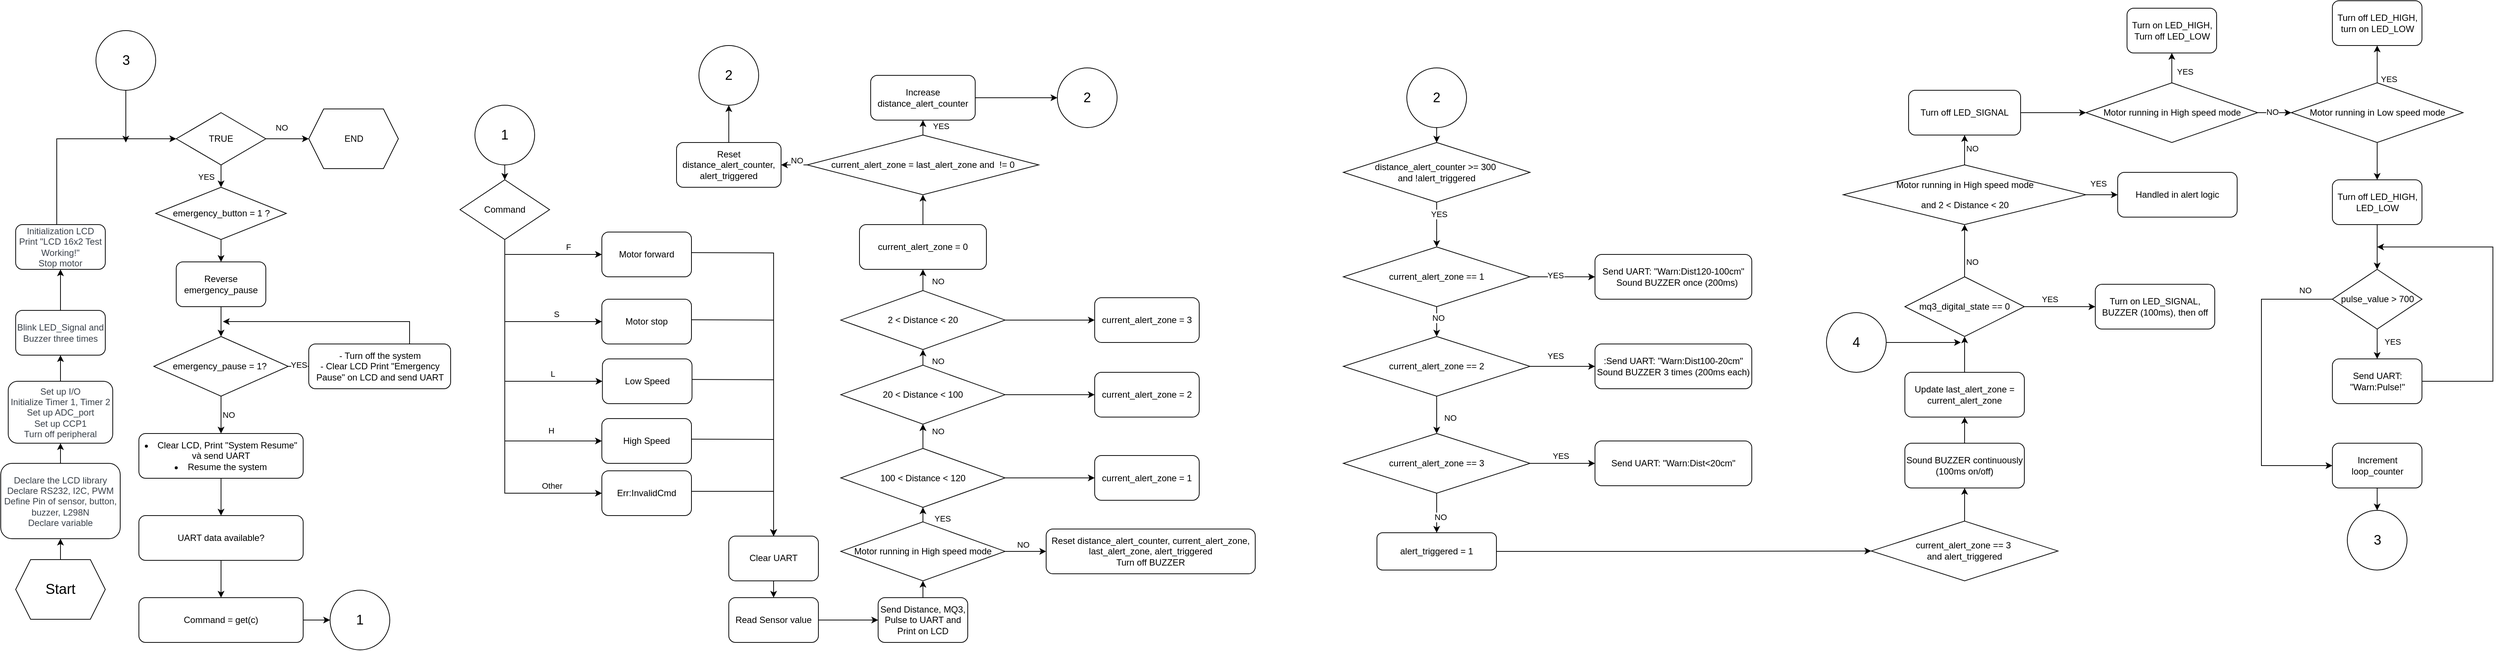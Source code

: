 <mxfile version="27.1.4">
  <diagram id="C5RBs43oDa-KdzZeNtuy" name="Page-1">
    <mxGraphModel dx="2827" dy="973" grid="1" gridSize="10" guides="1" tooltips="1" connect="1" arrows="1" fold="1" page="1" pageScale="1" pageWidth="827" pageHeight="1169" math="0" shadow="0">
      <root>
        <mxCell id="WIyWlLk6GJQsqaUBKTNV-0" />
        <mxCell id="WIyWlLk6GJQsqaUBKTNV-1" parent="WIyWlLk6GJQsqaUBKTNV-0" />
        <mxCell id="knblfGrgIA1s73M3ITM0-8" value="" style="edgeStyle=orthogonalEdgeStyle;rounded=0;orthogonalLoop=1;jettySize=auto;html=1;" parent="WIyWlLk6GJQsqaUBKTNV-1" source="knblfGrgIA1s73M3ITM0-0" target="knblfGrgIA1s73M3ITM0-2" edge="1">
          <mxGeometry relative="1" as="geometry" />
        </mxCell>
        <mxCell id="knblfGrgIA1s73M3ITM0-0" value="&lt;font style=&quot;font-size: 19px;&quot;&gt;Start&lt;/font&gt;" style="shape=hexagon;perimeter=hexagonPerimeter2;whiteSpace=wrap;html=1;fixedSize=1;" parent="WIyWlLk6GJQsqaUBKTNV-1" vertex="1">
          <mxGeometry x="15" y="919" width="120" height="80" as="geometry" />
        </mxCell>
        <mxCell id="_NAADeI3S30oYF9qwLOf-25" value="" style="edgeStyle=orthogonalEdgeStyle;rounded=0;orthogonalLoop=1;jettySize=auto;html=1;" parent="WIyWlLk6GJQsqaUBKTNV-1" source="knblfGrgIA1s73M3ITM0-2" target="knblfGrgIA1s73M3ITM0-7" edge="1">
          <mxGeometry relative="1" as="geometry" />
        </mxCell>
        <mxCell id="knblfGrgIA1s73M3ITM0-2" value="&lt;span data-lucid-content=&quot;{&amp;quot;t&amp;quot;:&amp;quot;Declare the LCD library\nDeclare RS232, I2C, PWM\nDefine Pin of sensor, button,\nbuzzer, L298N\nDeclare variable&amp;quot;,&amp;quot;m&amp;quot;:[{&amp;quot;s&amp;quot;:0,&amp;quot;n&amp;quot;:&amp;quot;a&amp;quot;,&amp;quot;v&amp;quot;:&amp;quot;center&amp;quot;},{&amp;quot;s&amp;quot;:0,&amp;quot;n&amp;quot;:&amp;quot;p&amp;quot;,&amp;quot;v&amp;quot;:1.2},{&amp;quot;s&amp;quot;:0,&amp;quot;n&amp;quot;:&amp;quot;s&amp;quot;,&amp;quot;v&amp;quot;:22.444,&amp;quot;e&amp;quot;:108},{&amp;quot;s&amp;quot;:0,&amp;quot;n&amp;quot;:&amp;quot;fsp&amp;quot;,&amp;quot;v&amp;quot;:&amp;quot;ss_presetShapeStyle1_textStyle&amp;quot;,&amp;quot;e&amp;quot;:108},{&amp;quot;s&amp;quot;:0,&amp;quot;n&amp;quot;:&amp;quot;fsp2&amp;quot;,&amp;quot;v&amp;quot;:&amp;quot;ss_presetShapeStyle1_textStyle&amp;quot;,&amp;quot;e&amp;quot;:108},{&amp;quot;s&amp;quot;:24,&amp;quot;n&amp;quot;:&amp;quot;a&amp;quot;,&amp;quot;v&amp;quot;:&amp;quot;center&amp;quot;},{&amp;quot;s&amp;quot;:24,&amp;quot;n&amp;quot;:&amp;quot;p&amp;quot;,&amp;quot;v&amp;quot;:1.2},{&amp;quot;s&amp;quot;:48,&amp;quot;n&amp;quot;:&amp;quot;a&amp;quot;,&amp;quot;v&amp;quot;:&amp;quot;center&amp;quot;},{&amp;quot;s&amp;quot;:48,&amp;quot;n&amp;quot;:&amp;quot;p&amp;quot;,&amp;quot;v&amp;quot;:1.2},{&amp;quot;s&amp;quot;:78,&amp;quot;n&amp;quot;:&amp;quot;a&amp;quot;,&amp;quot;v&amp;quot;:&amp;quot;center&amp;quot;},{&amp;quot;s&amp;quot;:78,&amp;quot;n&amp;quot;:&amp;quot;p&amp;quot;,&amp;quot;v&amp;quot;:1.2},{&amp;quot;s&amp;quot;:92,&amp;quot;n&amp;quot;:&amp;quot;a&amp;quot;,&amp;quot;v&amp;quot;:&amp;quot;center&amp;quot;},{&amp;quot;s&amp;quot;:92,&amp;quot;n&amp;quot;:&amp;quot;p&amp;quot;,&amp;quot;v&amp;quot;:1.2}]}&quot; data-lucid-type=&quot;application/vnd.lucid.text&quot;&gt;&lt;font style=&quot;font-size: 12px;&quot;&gt;&lt;span style=&quot;color: rgb(58, 65, 74);&quot;&gt;Declare the LCD library&lt;br&gt;&lt;/span&gt;&lt;span style=&quot;color: rgb(58, 65, 74);&quot;&gt;Declare RS232, I2C, PWM&lt;br&gt;&lt;/span&gt;&lt;span style=&quot;color: rgb(58, 65, 74);&quot;&gt;Define Pin of sensor, button,&lt;br&gt;&lt;/span&gt;&lt;span style=&quot;color: rgb(58, 65, 74);&quot;&gt;buzzer, L298N&lt;br&gt;&lt;/span&gt;&lt;span style=&quot;color: rgb(58, 65, 74);&quot;&gt;Declare variable&lt;/span&gt;&lt;/font&gt;&lt;/span&gt;" style="rounded=1;whiteSpace=wrap;html=1;" parent="WIyWlLk6GJQsqaUBKTNV-1" vertex="1">
          <mxGeometry x="-5" y="790" width="160" height="101" as="geometry" />
        </mxCell>
        <mxCell id="buGVn9j9YcIkH5qX3WIc-147" style="edgeStyle=orthogonalEdgeStyle;rounded=0;orthogonalLoop=1;jettySize=auto;html=1;exitX=0.5;exitY=0;exitDx=0;exitDy=0;entryX=0.5;entryY=1;entryDx=0;entryDy=0;" edge="1" parent="WIyWlLk6GJQsqaUBKTNV-1" source="knblfGrgIA1s73M3ITM0-7" target="knblfGrgIA1s73M3ITM0-15">
          <mxGeometry relative="1" as="geometry" />
        </mxCell>
        <mxCell id="knblfGrgIA1s73M3ITM0-7" value="&lt;span data-lucid-content=&quot;{&amp;quot;t&amp;quot;:&amp;quot;Set up I/O\nInitialize Timer 1, Timer 2\nSet up ADC_port\nSet up CCP1\nTurn off peripheral&amp;quot;,&amp;quot;m&amp;quot;:[{&amp;quot;s&amp;quot;:0,&amp;quot;n&amp;quot;:&amp;quot;a&amp;quot;,&amp;quot;v&amp;quot;:&amp;quot;center&amp;quot;},{&amp;quot;s&amp;quot;:0,&amp;quot;n&amp;quot;:&amp;quot;p&amp;quot;,&amp;quot;v&amp;quot;:1.2},{&amp;quot;s&amp;quot;:11,&amp;quot;n&amp;quot;:&amp;quot;a&amp;quot;,&amp;quot;v&amp;quot;:&amp;quot;center&amp;quot;},{&amp;quot;s&amp;quot;:11,&amp;quot;n&amp;quot;:&amp;quot;p&amp;quot;,&amp;quot;v&amp;quot;:1.2},{&amp;quot;s&amp;quot;:39,&amp;quot;n&amp;quot;:&amp;quot;a&amp;quot;,&amp;quot;v&amp;quot;:&amp;quot;center&amp;quot;},{&amp;quot;s&amp;quot;:39,&amp;quot;n&amp;quot;:&amp;quot;p&amp;quot;,&amp;quot;v&amp;quot;:1.2},{&amp;quot;s&amp;quot;:55,&amp;quot;n&amp;quot;:&amp;quot;a&amp;quot;,&amp;quot;v&amp;quot;:&amp;quot;center&amp;quot;},{&amp;quot;s&amp;quot;:55,&amp;quot;n&amp;quot;:&amp;quot;p&amp;quot;,&amp;quot;v&amp;quot;:1.2},{&amp;quot;s&amp;quot;:67,&amp;quot;n&amp;quot;:&amp;quot;a&amp;quot;,&amp;quot;v&amp;quot;:&amp;quot;center&amp;quot;},{&amp;quot;s&amp;quot;:67,&amp;quot;n&amp;quot;:&amp;quot;p&amp;quot;,&amp;quot;v&amp;quot;:1.2},{&amp;quot;s&amp;quot;:0,&amp;quot;n&amp;quot;:&amp;quot;c&amp;quot;,&amp;quot;v&amp;quot;:&amp;quot;#3a414aff&amp;quot;,&amp;quot;e&amp;quot;:86},{&amp;quot;s&amp;quot;:0,&amp;quot;n&amp;quot;:&amp;quot;fsp&amp;quot;,&amp;quot;v&amp;quot;:&amp;quot;ss_presetShapeStyle1_textStyle&amp;quot;,&amp;quot;e&amp;quot;:86},{&amp;quot;s&amp;quot;:0,&amp;quot;n&amp;quot;:&amp;quot;s&amp;quot;,&amp;quot;v&amp;quot;:22.444,&amp;quot;e&amp;quot;:86}]}&quot; data-lucid-type=&quot;application/vnd.lucid.text&quot;&gt;&lt;font style=&quot;font-size: 12px;&quot;&gt;&lt;span style=&quot;color: rgb(58, 65, 74);&quot;&gt;Set up I/O&lt;br&gt;&lt;/span&gt;&lt;span style=&quot;color: rgb(58, 65, 74);&quot;&gt;Initialize Timer 1, Timer 2&lt;br&gt;&lt;/span&gt;&lt;span style=&quot;color: rgb(58, 65, 74);&quot;&gt;Set up ADC_port&lt;br&gt;&lt;/span&gt;&lt;span style=&quot;color: rgb(58, 65, 74);&quot;&gt;Set up CCP1&lt;br&gt;&lt;/span&gt;&lt;span style=&quot;color: rgb(58, 65, 74);&quot;&gt;Turn off peripheral&lt;/span&gt;&lt;/font&gt;&lt;/span&gt;" style="rounded=1;whiteSpace=wrap;html=1;" parent="WIyWlLk6GJQsqaUBKTNV-1" vertex="1">
          <mxGeometry x="5" y="680" width="140" height="83" as="geometry" />
        </mxCell>
        <mxCell id="knblfGrgIA1s73M3ITM0-50" value="" style="edgeStyle=orthogonalEdgeStyle;rounded=0;orthogonalLoop=1;jettySize=auto;html=1;" parent="WIyWlLk6GJQsqaUBKTNV-1" source="knblfGrgIA1s73M3ITM0-15" target="knblfGrgIA1s73M3ITM0-16" edge="1">
          <mxGeometry relative="1" as="geometry" />
        </mxCell>
        <mxCell id="knblfGrgIA1s73M3ITM0-15" value="&lt;span data-lucid-content=&quot;{&amp;quot;t&amp;quot;:&amp;quot;Blink LED_Signal and three times&amp;quot;,&amp;quot;m&amp;quot;:[{&amp;quot;s&amp;quot;:0,&amp;quot;n&amp;quot;:&amp;quot;p&amp;quot;,&amp;quot;v&amp;quot;:1.2},{&amp;quot;s&amp;quot;:0,&amp;quot;n&amp;quot;:&amp;quot;a&amp;quot;,&amp;quot;v&amp;quot;:&amp;quot;center&amp;quot;},{&amp;quot;s&amp;quot;:0,&amp;quot;n&amp;quot;:&amp;quot;s&amp;quot;,&amp;quot;v&amp;quot;:22.444,&amp;quot;e&amp;quot;:32},{&amp;quot;s&amp;quot;:0,&amp;quot;n&amp;quot;:&amp;quot;fsp&amp;quot;,&amp;quot;v&amp;quot;:&amp;quot;ss_presetShapeStyle1_textStyle&amp;quot;,&amp;quot;e&amp;quot;:32},{&amp;quot;s&amp;quot;:0,&amp;quot;n&amp;quot;:&amp;quot;fsp2&amp;quot;,&amp;quot;v&amp;quot;:&amp;quot;ss_presetShapeStyle1_textStyle&amp;quot;,&amp;quot;e&amp;quot;:32}]}&quot; data-lucid-type=&quot;application/vnd.lucid.text&quot;&gt;&lt;span style=&quot;color: rgb(58, 65, 74);&quot;&gt;&lt;font style=&quot;font-size: 12px;&quot;&gt;Blink LED_Signal and Buzzer three times&lt;/font&gt;&lt;/span&gt;&lt;/span&gt;" style="rounded=1;whiteSpace=wrap;html=1;" parent="WIyWlLk6GJQsqaUBKTNV-1" vertex="1">
          <mxGeometry x="15" y="585" width="120" height="60" as="geometry" />
        </mxCell>
        <mxCell id="hntqBbyRDv-MwokLAV71-1" value="" style="edgeStyle=orthogonalEdgeStyle;rounded=0;orthogonalLoop=1;jettySize=auto;html=1;" parent="WIyWlLk6GJQsqaUBKTNV-1" source="knblfGrgIA1s73M3ITM0-16" target="knblfGrgIA1s73M3ITM0-20" edge="1">
          <mxGeometry relative="1" as="geometry">
            <Array as="points">
              <mxPoint x="70" y="355" />
            </Array>
          </mxGeometry>
        </mxCell>
        <mxCell id="knblfGrgIA1s73M3ITM0-16" value="&lt;span data-lucid-content=&quot;{&amp;quot;t&amp;quot;:&amp;quot;Initialization LCD\nPrint \&amp;quot;LCD 16x2 Test Working!\&amp;quot;&amp;quot;,&amp;quot;m&amp;quot;:[{&amp;quot;s&amp;quot;:0,&amp;quot;n&amp;quot;:&amp;quot;p&amp;quot;,&amp;quot;v&amp;quot;:1.2},{&amp;quot;s&amp;quot;:0,&amp;quot;n&amp;quot;:&amp;quot;a&amp;quot;,&amp;quot;v&amp;quot;:&amp;quot;center&amp;quot;},{&amp;quot;s&amp;quot;:0,&amp;quot;n&amp;quot;:&amp;quot;s&amp;quot;,&amp;quot;v&amp;quot;:22.444,&amp;quot;e&amp;quot;:49},{&amp;quot;s&amp;quot;:0,&amp;quot;n&amp;quot;:&amp;quot;fsp&amp;quot;,&amp;quot;v&amp;quot;:&amp;quot;ss_presetShapeStyle1_textStyle&amp;quot;,&amp;quot;e&amp;quot;:49},{&amp;quot;s&amp;quot;:0,&amp;quot;n&amp;quot;:&amp;quot;fsp2&amp;quot;,&amp;quot;v&amp;quot;:&amp;quot;ss_presetShapeStyle1_textStyle&amp;quot;,&amp;quot;e&amp;quot;:49},{&amp;quot;s&amp;quot;:19,&amp;quot;n&amp;quot;:&amp;quot;p&amp;quot;,&amp;quot;v&amp;quot;:1.2},{&amp;quot;s&amp;quot;:19,&amp;quot;n&amp;quot;:&amp;quot;a&amp;quot;,&amp;quot;v&amp;quot;:&amp;quot;center&amp;quot;}]}&quot; data-lucid-type=&quot;application/vnd.lucid.text&quot;&gt;&lt;font style=&quot;font-size: 12px;&quot;&gt;&lt;span style=&quot;color: rgb(58, 65, 74);&quot;&gt;Initialization LCD&lt;br&gt;&lt;/span&gt;&lt;span style=&quot;color: rgb(58, 65, 74);&quot;&gt;Print &quot;LCD 16x2 Test Working!&quot;&lt;br&gt;Stop motor&lt;/span&gt;&lt;/font&gt;&lt;/span&gt;" style="rounded=1;whiteSpace=wrap;html=1;" parent="WIyWlLk6GJQsqaUBKTNV-1" vertex="1">
          <mxGeometry x="15" y="470" width="120" height="60" as="geometry" />
        </mxCell>
        <mxCell id="buGVn9j9YcIkH5qX3WIc-149" style="edgeStyle=orthogonalEdgeStyle;rounded=0;orthogonalLoop=1;jettySize=auto;html=1;exitX=0.5;exitY=1;exitDx=0;exitDy=0;entryX=0.5;entryY=0;entryDx=0;entryDy=0;" edge="1" parent="WIyWlLk6GJQsqaUBKTNV-1" source="knblfGrgIA1s73M3ITM0-20" target="hntqBbyRDv-MwokLAV71-4">
          <mxGeometry relative="1" as="geometry" />
        </mxCell>
        <mxCell id="buGVn9j9YcIkH5qX3WIc-163" value="YES" style="edgeLabel;html=1;align=center;verticalAlign=middle;resizable=0;points=[];" vertex="1" connectable="0" parent="buGVn9j9YcIkH5qX3WIc-149">
          <mxGeometry x="0.022" y="-2" relative="1" as="geometry">
            <mxPoint x="-18" as="offset" />
          </mxGeometry>
        </mxCell>
        <mxCell id="buGVn9j9YcIkH5qX3WIc-154" value="" style="edgeStyle=orthogonalEdgeStyle;rounded=0;orthogonalLoop=1;jettySize=auto;html=1;" edge="1" parent="WIyWlLk6GJQsqaUBKTNV-1" source="knblfGrgIA1s73M3ITM0-20" target="buGVn9j9YcIkH5qX3WIc-153">
          <mxGeometry relative="1" as="geometry" />
        </mxCell>
        <mxCell id="buGVn9j9YcIkH5qX3WIc-164" value="NO" style="edgeLabel;html=1;align=center;verticalAlign=middle;resizable=0;points=[];" vertex="1" connectable="0" parent="buGVn9j9YcIkH5qX3WIc-154">
          <mxGeometry x="-0.273" y="4" relative="1" as="geometry">
            <mxPoint y="-11" as="offset" />
          </mxGeometry>
        </mxCell>
        <mxCell id="knblfGrgIA1s73M3ITM0-20" value="TRUE" style="rhombus;whiteSpace=wrap;html=1;" parent="WIyWlLk6GJQsqaUBKTNV-1" vertex="1">
          <mxGeometry x="230" y="320" width="120" height="70" as="geometry" />
        </mxCell>
        <mxCell id="buGVn9j9YcIkH5qX3WIc-156" value="" style="edgeStyle=orthogonalEdgeStyle;rounded=0;orthogonalLoop=1;jettySize=auto;html=1;" edge="1" parent="WIyWlLk6GJQsqaUBKTNV-1" source="knblfGrgIA1s73M3ITM0-23" target="buGVn9j9YcIkH5qX3WIc-155">
          <mxGeometry relative="1" as="geometry" />
        </mxCell>
        <mxCell id="knblfGrgIA1s73M3ITM0-23" value="Command = get(c)" style="rounded=1;whiteSpace=wrap;html=1;" parent="WIyWlLk6GJQsqaUBKTNV-1" vertex="1">
          <mxGeometry x="180" y="970" width="220" height="60" as="geometry" />
        </mxCell>
        <mxCell id="knblfGrgIA1s73M3ITM0-32" style="edgeStyle=orthogonalEdgeStyle;rounded=0;orthogonalLoop=1;jettySize=auto;html=1;exitX=0.5;exitY=1;exitDx=0;exitDy=0;entryX=0;entryY=0.5;entryDx=0;entryDy=0;" parent="WIyWlLk6GJQsqaUBKTNV-1" source="knblfGrgIA1s73M3ITM0-24" target="knblfGrgIA1s73M3ITM0-25" edge="1">
          <mxGeometry relative="1" as="geometry">
            <Array as="points">
              <mxPoint x="670" y="510" />
            </Array>
          </mxGeometry>
        </mxCell>
        <mxCell id="_NAADeI3S30oYF9qwLOf-9" value="F" style="edgeLabel;html=1;align=center;verticalAlign=middle;resizable=0;points=[];" parent="knblfGrgIA1s73M3ITM0-32" vertex="1" connectable="0">
          <mxGeometry x="-0.163" y="-1" relative="1" as="geometry">
            <mxPoint x="42" y="-11" as="offset" />
          </mxGeometry>
        </mxCell>
        <mxCell id="knblfGrgIA1s73M3ITM0-36" style="edgeStyle=orthogonalEdgeStyle;rounded=0;orthogonalLoop=1;jettySize=auto;html=1;entryX=0;entryY=0.5;entryDx=0;entryDy=0;" parent="WIyWlLk6GJQsqaUBKTNV-1" source="knblfGrgIA1s73M3ITM0-24" target="knblfGrgIA1s73M3ITM0-27" edge="1">
          <mxGeometry relative="1" as="geometry">
            <Array as="points">
              <mxPoint x="670" y="600" />
            </Array>
          </mxGeometry>
        </mxCell>
        <mxCell id="_NAADeI3S30oYF9qwLOf-11" value="S" style="edgeLabel;html=1;align=center;verticalAlign=middle;resizable=0;points=[];" parent="knblfGrgIA1s73M3ITM0-36" vertex="1" connectable="0">
          <mxGeometry x="0.554" relative="1" as="geometry">
            <mxPoint x="-8" y="-10" as="offset" />
          </mxGeometry>
        </mxCell>
        <mxCell id="knblfGrgIA1s73M3ITM0-37" style="edgeStyle=orthogonalEdgeStyle;rounded=0;orthogonalLoop=1;jettySize=auto;html=1;entryX=0;entryY=0.5;entryDx=0;entryDy=0;" parent="WIyWlLk6GJQsqaUBKTNV-1" source="knblfGrgIA1s73M3ITM0-24" target="knblfGrgIA1s73M3ITM0-28" edge="1">
          <mxGeometry relative="1" as="geometry">
            <Array as="points">
              <mxPoint x="670" y="680" />
            </Array>
          </mxGeometry>
        </mxCell>
        <mxCell id="_NAADeI3S30oYF9qwLOf-12" value="L" style="edgeLabel;html=1;align=center;verticalAlign=middle;resizable=0;points=[];" parent="knblfGrgIA1s73M3ITM0-37" vertex="1" connectable="0">
          <mxGeometry x="0.666" y="-1" relative="1" as="geometry">
            <mxPoint x="-13" y="-11" as="offset" />
          </mxGeometry>
        </mxCell>
        <mxCell id="knblfGrgIA1s73M3ITM0-39" style="edgeStyle=orthogonalEdgeStyle;rounded=0;orthogonalLoop=1;jettySize=auto;html=1;entryX=0;entryY=0.5;entryDx=0;entryDy=0;" parent="WIyWlLk6GJQsqaUBKTNV-1" source="knblfGrgIA1s73M3ITM0-24" target="knblfGrgIA1s73M3ITM0-29" edge="1">
          <mxGeometry relative="1" as="geometry">
            <Array as="points">
              <mxPoint x="670" y="760" />
              <mxPoint x="800" y="760" />
            </Array>
          </mxGeometry>
        </mxCell>
        <mxCell id="_NAADeI3S30oYF9qwLOf-13" value="H" style="edgeLabel;html=1;align=center;verticalAlign=middle;resizable=0;points=[];" parent="knblfGrgIA1s73M3ITM0-39" vertex="1" connectable="0">
          <mxGeometry x="0.73" y="-1" relative="1" as="geometry">
            <mxPoint x="-14" y="-15" as="offset" />
          </mxGeometry>
        </mxCell>
        <mxCell id="knblfGrgIA1s73M3ITM0-40" style="edgeStyle=orthogonalEdgeStyle;rounded=0;orthogonalLoop=1;jettySize=auto;html=1;entryX=0;entryY=0.5;entryDx=0;entryDy=0;" parent="WIyWlLk6GJQsqaUBKTNV-1" source="knblfGrgIA1s73M3ITM0-24" target="knblfGrgIA1s73M3ITM0-30" edge="1">
          <mxGeometry relative="1" as="geometry">
            <Array as="points">
              <mxPoint x="670" y="830" />
              <mxPoint x="800" y="830" />
            </Array>
          </mxGeometry>
        </mxCell>
        <mxCell id="_NAADeI3S30oYF9qwLOf-14" value="Other" style="edgeLabel;html=1;align=center;verticalAlign=middle;resizable=0;points=[];" parent="knblfGrgIA1s73M3ITM0-40" vertex="1" connectable="0">
          <mxGeometry x="0.71" y="-4" relative="1" as="geometry">
            <mxPoint x="1" y="-14" as="offset" />
          </mxGeometry>
        </mxCell>
        <mxCell id="knblfGrgIA1s73M3ITM0-24" value="Command" style="rhombus;whiteSpace=wrap;html=1;" parent="WIyWlLk6GJQsqaUBKTNV-1" vertex="1">
          <mxGeometry x="610" y="410" width="120" height="80" as="geometry" />
        </mxCell>
        <mxCell id="knblfGrgIA1s73M3ITM0-42" style="edgeStyle=orthogonalEdgeStyle;rounded=0;orthogonalLoop=1;jettySize=auto;html=1;entryX=0.5;entryY=0;entryDx=0;entryDy=0;" parent="WIyWlLk6GJQsqaUBKTNV-1" target="knblfGrgIA1s73M3ITM0-41" edge="1">
          <mxGeometry relative="1" as="geometry">
            <mxPoint x="900" y="507.46" as="sourcePoint" />
          </mxGeometry>
        </mxCell>
        <mxCell id="knblfGrgIA1s73M3ITM0-25" value="Motor forward" style="rounded=1;whiteSpace=wrap;html=1;" parent="WIyWlLk6GJQsqaUBKTNV-1" vertex="1">
          <mxGeometry x="800" y="480" width="120" height="60" as="geometry" />
        </mxCell>
        <mxCell id="knblfGrgIA1s73M3ITM0-44" style="edgeStyle=orthogonalEdgeStyle;rounded=0;orthogonalLoop=1;jettySize=auto;html=1;entryX=0.5;entryY=0;entryDx=0;entryDy=0;" parent="WIyWlLk6GJQsqaUBKTNV-1" target="knblfGrgIA1s73M3ITM0-41" edge="1">
          <mxGeometry relative="1" as="geometry">
            <mxPoint x="900" y="597.46" as="sourcePoint" />
          </mxGeometry>
        </mxCell>
        <mxCell id="knblfGrgIA1s73M3ITM0-27" value="Motor stop" style="rounded=1;whiteSpace=wrap;html=1;" parent="WIyWlLk6GJQsqaUBKTNV-1" vertex="1">
          <mxGeometry x="800" y="570" width="120" height="60" as="geometry" />
        </mxCell>
        <mxCell id="_NAADeI3S30oYF9qwLOf-21" style="edgeStyle=orthogonalEdgeStyle;rounded=0;orthogonalLoop=1;jettySize=auto;html=1;exitX=1;exitY=0.5;exitDx=0;exitDy=0;" parent="WIyWlLk6GJQsqaUBKTNV-1" target="knblfGrgIA1s73M3ITM0-41" edge="1">
          <mxGeometry relative="1" as="geometry">
            <mxPoint x="1030" y="867.46" as="targetPoint" />
            <mxPoint x="900.75" y="677.46" as="sourcePoint" />
          </mxGeometry>
        </mxCell>
        <mxCell id="knblfGrgIA1s73M3ITM0-28" value="Low Speed" style="rounded=1;whiteSpace=wrap;html=1;" parent="WIyWlLk6GJQsqaUBKTNV-1" vertex="1">
          <mxGeometry x="800.75" y="650" width="120" height="60" as="geometry" />
        </mxCell>
        <mxCell id="knblfGrgIA1s73M3ITM0-46" style="edgeStyle=orthogonalEdgeStyle;rounded=0;orthogonalLoop=1;jettySize=auto;html=1;entryX=0.5;entryY=0;entryDx=0;entryDy=0;" parent="WIyWlLk6GJQsqaUBKTNV-1" target="knblfGrgIA1s73M3ITM0-41" edge="1">
          <mxGeometry relative="1" as="geometry">
            <mxPoint x="900" y="757.46" as="sourcePoint" />
          </mxGeometry>
        </mxCell>
        <mxCell id="knblfGrgIA1s73M3ITM0-29" value="High Speed" style="rounded=1;whiteSpace=wrap;html=1;" parent="WIyWlLk6GJQsqaUBKTNV-1" vertex="1">
          <mxGeometry x="800" y="730" width="120" height="60" as="geometry" />
        </mxCell>
        <mxCell id="_NAADeI3S30oYF9qwLOf-22" style="edgeStyle=orthogonalEdgeStyle;rounded=0;orthogonalLoop=1;jettySize=auto;html=1;entryX=0.5;entryY=0;entryDx=0;entryDy=0;" parent="WIyWlLk6GJQsqaUBKTNV-1" target="knblfGrgIA1s73M3ITM0-41" edge="1">
          <mxGeometry relative="1" as="geometry">
            <mxPoint x="1030" y="867.46" as="targetPoint" />
            <Array as="points">
              <mxPoint x="1030" y="827.46" />
            </Array>
            <mxPoint x="900" y="827.46" as="sourcePoint" />
          </mxGeometry>
        </mxCell>
        <mxCell id="knblfGrgIA1s73M3ITM0-30" value="Err:InvalidCmd" style="rounded=1;whiteSpace=wrap;html=1;" parent="WIyWlLk6GJQsqaUBKTNV-1" vertex="1">
          <mxGeometry x="800" y="800" width="120" height="60" as="geometry" />
        </mxCell>
        <mxCell id="buGVn9j9YcIkH5qX3WIc-16" value="" style="edgeStyle=orthogonalEdgeStyle;rounded=0;orthogonalLoop=1;jettySize=auto;html=1;" edge="1" parent="WIyWlLk6GJQsqaUBKTNV-1" source="knblfGrgIA1s73M3ITM0-41" target="knblfGrgIA1s73M3ITM0-56">
          <mxGeometry relative="1" as="geometry" />
        </mxCell>
        <mxCell id="knblfGrgIA1s73M3ITM0-41" value="Clear UART" style="rounded=1;whiteSpace=wrap;html=1;" parent="WIyWlLk6GJQsqaUBKTNV-1" vertex="1">
          <mxGeometry x="970" y="887.46" width="120" height="60" as="geometry" />
        </mxCell>
        <mxCell id="buGVn9j9YcIkH5qX3WIc-17" value="" style="edgeStyle=orthogonalEdgeStyle;rounded=0;orthogonalLoop=1;jettySize=auto;html=1;" edge="1" parent="WIyWlLk6GJQsqaUBKTNV-1" source="knblfGrgIA1s73M3ITM0-56" target="MECVlYbCM5brJ3BuSjMC-4">
          <mxGeometry relative="1" as="geometry" />
        </mxCell>
        <mxCell id="knblfGrgIA1s73M3ITM0-56" value="Read Sensor value" style="rounded=1;whiteSpace=wrap;html=1;" parent="WIyWlLk6GJQsqaUBKTNV-1" vertex="1">
          <mxGeometry x="970" y="970" width="120" height="60" as="geometry" />
        </mxCell>
        <mxCell id="buGVn9j9YcIkH5qX3WIc-19" value="" style="edgeStyle=orthogonalEdgeStyle;rounded=0;orthogonalLoop=1;jettySize=auto;html=1;" edge="1" parent="WIyWlLk6GJQsqaUBKTNV-1" source="MECVlYbCM5brJ3BuSjMC-4" target="buGVn9j9YcIkH5qX3WIc-18">
          <mxGeometry relative="1" as="geometry" />
        </mxCell>
        <mxCell id="MECVlYbCM5brJ3BuSjMC-4" value="Send Distance,&amp;nbsp;&lt;span style=&quot;background-color: transparent; color: light-dark(rgb(0, 0, 0), rgb(255, 255, 255));&quot;&gt;MQ3, Pulse to UART and Print on LCD&lt;/span&gt;" style="rounded=1;whiteSpace=wrap;html=1;" parent="WIyWlLk6GJQsqaUBKTNV-1" vertex="1">
          <mxGeometry x="1170" y="970" width="120" height="60" as="geometry" />
        </mxCell>
        <mxCell id="_NAADeI3S30oYF9qwLOf-35" style="edgeStyle=orthogonalEdgeStyle;rounded=0;orthogonalLoop=1;jettySize=auto;html=1;" parent="WIyWlLk6GJQsqaUBKTNV-1" source="_NAADeI3S30oYF9qwLOf-26" edge="1">
          <mxGeometry relative="1" as="geometry">
            <mxPoint x="430" y="660" as="targetPoint" />
          </mxGeometry>
        </mxCell>
        <mxCell id="hntqBbyRDv-MwokLAV71-2" value="YES" style="edgeLabel;html=1;align=center;verticalAlign=middle;resizable=0;points=[];" parent="_NAADeI3S30oYF9qwLOf-35" vertex="1" connectable="0">
          <mxGeometry x="-0.439" y="2" relative="1" as="geometry">
            <mxPoint as="offset" />
          </mxGeometry>
        </mxCell>
        <mxCell id="buGVn9j9YcIkH5qX3WIc-4" style="edgeStyle=orthogonalEdgeStyle;rounded=0;orthogonalLoop=1;jettySize=auto;html=1;exitX=0.5;exitY=1;exitDx=0;exitDy=0;entryX=0.5;entryY=0;entryDx=0;entryDy=0;" edge="1" parent="WIyWlLk6GJQsqaUBKTNV-1" source="_NAADeI3S30oYF9qwLOf-26" target="_NAADeI3S30oYF9qwLOf-38">
          <mxGeometry relative="1" as="geometry" />
        </mxCell>
        <mxCell id="buGVn9j9YcIkH5qX3WIc-8" value="NO" style="edgeLabel;html=1;align=center;verticalAlign=middle;resizable=0;points=[];" vertex="1" connectable="0" parent="buGVn9j9YcIkH5qX3WIc-4">
          <mxGeometry x="-0.16" relative="1" as="geometry">
            <mxPoint x="10" y="4" as="offset" />
          </mxGeometry>
        </mxCell>
        <mxCell id="_NAADeI3S30oYF9qwLOf-26" value="&lt;div&gt;emergency_pause = 1?&amp;nbsp;&lt;/div&gt;" style="rhombus;whiteSpace=wrap;html=1;" parent="WIyWlLk6GJQsqaUBKTNV-1" vertex="1">
          <mxGeometry x="200" y="620" width="180" height="80" as="geometry" />
        </mxCell>
        <mxCell id="buGVn9j9YcIkH5qX3WIc-7" style="edgeStyle=orthogonalEdgeStyle;rounded=0;orthogonalLoop=1;jettySize=auto;html=1;exitX=0.5;exitY=0;exitDx=0;exitDy=0;" edge="1" parent="WIyWlLk6GJQsqaUBKTNV-1">
          <mxGeometry relative="1" as="geometry">
            <mxPoint x="292.5" y="600" as="targetPoint" />
            <mxPoint x="525" y="630" as="sourcePoint" />
            <Array as="points">
              <mxPoint x="542.5" y="630" />
              <mxPoint x="542.5" y="600" />
            </Array>
          </mxGeometry>
        </mxCell>
        <mxCell id="_NAADeI3S30oYF9qwLOf-33" value="&lt;div&gt;- Turn off the system&lt;br&gt;- Clear LCD Print &quot;Emergency Pause&quot; on LCD and send UART&lt;/div&gt;" style="rounded=1;whiteSpace=wrap;html=1;" parent="WIyWlLk6GJQsqaUBKTNV-1" vertex="1">
          <mxGeometry x="407.5" y="630" width="190" height="60" as="geometry" />
        </mxCell>
        <mxCell id="buGVn9j9YcIkH5qX3WIc-12" value="" style="edgeStyle=orthogonalEdgeStyle;rounded=0;orthogonalLoop=1;jettySize=auto;html=1;" edge="1" parent="WIyWlLk6GJQsqaUBKTNV-1" source="_NAADeI3S30oYF9qwLOf-38" target="buGVn9j9YcIkH5qX3WIc-11">
          <mxGeometry relative="1" as="geometry" />
        </mxCell>
        <mxCell id="_NAADeI3S30oYF9qwLOf-38" value="&lt;li class=&quot;break-words&quot;&gt;Clear LCD, Print &quot;System Resume&quot; và send UART&lt;/li&gt;&lt;li class=&quot;break-words&quot;&gt;Resume the system&lt;/li&gt;" style="rounded=1;whiteSpace=wrap;html=1;" parent="WIyWlLk6GJQsqaUBKTNV-1" vertex="1">
          <mxGeometry x="180" y="750" width="220" height="60" as="geometry" />
        </mxCell>
        <mxCell id="hntqBbyRDv-MwokLAV71-0" style="edgeStyle=orthogonalEdgeStyle;rounded=0;orthogonalLoop=1;jettySize=auto;html=1;exitX=0.5;exitY=1;exitDx=0;exitDy=0;" parent="WIyWlLk6GJQsqaUBKTNV-1" source="knblfGrgIA1s73M3ITM0-16" target="knblfGrgIA1s73M3ITM0-16" edge="1">
          <mxGeometry relative="1" as="geometry" />
        </mxCell>
        <mxCell id="buGVn9j9YcIkH5qX3WIc-2" style="edgeStyle=orthogonalEdgeStyle;rounded=0;orthogonalLoop=1;jettySize=auto;html=1;exitX=0.5;exitY=1;exitDx=0;exitDy=0;entryX=0.5;entryY=0;entryDx=0;entryDy=0;" edge="1" parent="WIyWlLk6GJQsqaUBKTNV-1" target="buGVn9j9YcIkH5qX3WIc-1">
          <mxGeometry relative="1" as="geometry">
            <mxPoint x="290" y="490" as="sourcePoint" />
          </mxGeometry>
        </mxCell>
        <mxCell id="hntqBbyRDv-MwokLAV71-4" value="emergency_button = 1 ?" style="rhombus;whiteSpace=wrap;html=1;" parent="WIyWlLk6GJQsqaUBKTNV-1" vertex="1">
          <mxGeometry x="202.5" y="420" width="175" height="70" as="geometry" />
        </mxCell>
        <mxCell id="buGVn9j9YcIkH5qX3WIc-3" style="edgeStyle=orthogonalEdgeStyle;rounded=0;orthogonalLoop=1;jettySize=auto;html=1;exitX=0.5;exitY=1;exitDx=0;exitDy=0;entryX=0.5;entryY=0;entryDx=0;entryDy=0;" edge="1" parent="WIyWlLk6GJQsqaUBKTNV-1" source="buGVn9j9YcIkH5qX3WIc-1" target="_NAADeI3S30oYF9qwLOf-26">
          <mxGeometry relative="1" as="geometry" />
        </mxCell>
        <mxCell id="buGVn9j9YcIkH5qX3WIc-1" value="Reverse emergency_pause" style="rounded=1;whiteSpace=wrap;html=1;" vertex="1" parent="WIyWlLk6GJQsqaUBKTNV-1">
          <mxGeometry x="230" y="520" width="120" height="60" as="geometry" />
        </mxCell>
        <mxCell id="buGVn9j9YcIkH5qX3WIc-14" value="" style="edgeStyle=orthogonalEdgeStyle;rounded=0;orthogonalLoop=1;jettySize=auto;html=1;" edge="1" parent="WIyWlLk6GJQsqaUBKTNV-1" source="buGVn9j9YcIkH5qX3WIc-11" target="knblfGrgIA1s73M3ITM0-23">
          <mxGeometry relative="1" as="geometry" />
        </mxCell>
        <mxCell id="buGVn9j9YcIkH5qX3WIc-11" value="&lt;p style=&quot;white-space-collapse: preserve;&quot; dir=&quot;auto&quot;&gt;UART data available?&lt;/p&gt;" style="whiteSpace=wrap;html=1;rounded=1;" vertex="1" parent="WIyWlLk6GJQsqaUBKTNV-1">
          <mxGeometry x="180" y="860" width="220" height="60" as="geometry" />
        </mxCell>
        <mxCell id="buGVn9j9YcIkH5qX3WIc-22" value="" style="edgeStyle=orthogonalEdgeStyle;rounded=0;orthogonalLoop=1;jettySize=auto;html=1;" edge="1" parent="WIyWlLk6GJQsqaUBKTNV-1" source="buGVn9j9YcIkH5qX3WIc-18" target="buGVn9j9YcIkH5qX3WIc-21">
          <mxGeometry relative="1" as="geometry" />
        </mxCell>
        <mxCell id="buGVn9j9YcIkH5qX3WIc-34" value="YES" style="edgeLabel;html=1;align=center;verticalAlign=middle;resizable=0;points=[];" vertex="1" connectable="0" parent="buGVn9j9YcIkH5qX3WIc-22">
          <mxGeometry x="-0.008" y="3" relative="1" as="geometry">
            <mxPoint x="23" y="5" as="offset" />
          </mxGeometry>
        </mxCell>
        <mxCell id="buGVn9j9YcIkH5qX3WIc-80" value="" style="edgeStyle=orthogonalEdgeStyle;rounded=0;orthogonalLoop=1;jettySize=auto;html=1;" edge="1" parent="WIyWlLk6GJQsqaUBKTNV-1" source="buGVn9j9YcIkH5qX3WIc-18" target="buGVn9j9YcIkH5qX3WIc-79">
          <mxGeometry relative="1" as="geometry" />
        </mxCell>
        <mxCell id="buGVn9j9YcIkH5qX3WIc-93" value="NO" style="edgeLabel;html=1;align=center;verticalAlign=middle;resizable=0;points=[];" vertex="1" connectable="0" parent="buGVn9j9YcIkH5qX3WIc-80">
          <mxGeometry x="-0.122" y="5" relative="1" as="geometry">
            <mxPoint y="-4" as="offset" />
          </mxGeometry>
        </mxCell>
        <mxCell id="buGVn9j9YcIkH5qX3WIc-18" value="Motor running in High speed mode" style="rhombus;whiteSpace=wrap;html=1;" vertex="1" parent="WIyWlLk6GJQsqaUBKTNV-1">
          <mxGeometry x="1120" y="868.46" width="220" height="79" as="geometry" />
        </mxCell>
        <mxCell id="buGVn9j9YcIkH5qX3WIc-24" value="" style="edgeStyle=orthogonalEdgeStyle;rounded=0;orthogonalLoop=1;jettySize=auto;html=1;" edge="1" parent="WIyWlLk6GJQsqaUBKTNV-1" source="buGVn9j9YcIkH5qX3WIc-21" target="buGVn9j9YcIkH5qX3WIc-23">
          <mxGeometry relative="1" as="geometry" />
        </mxCell>
        <mxCell id="buGVn9j9YcIkH5qX3WIc-35" value="NO" style="edgeLabel;html=1;align=center;verticalAlign=middle;resizable=0;points=[];" vertex="1" connectable="0" parent="buGVn9j9YcIkH5qX3WIc-24">
          <mxGeometry x="-0.248" y="1" relative="1" as="geometry">
            <mxPoint x="21" y="-5" as="offset" />
          </mxGeometry>
        </mxCell>
        <mxCell id="buGVn9j9YcIkH5qX3WIc-36" value="" style="edgeStyle=orthogonalEdgeStyle;rounded=0;orthogonalLoop=1;jettySize=auto;html=1;" edge="1" parent="WIyWlLk6GJQsqaUBKTNV-1" source="buGVn9j9YcIkH5qX3WIc-21" target="buGVn9j9YcIkH5qX3WIc-23">
          <mxGeometry relative="1" as="geometry" />
        </mxCell>
        <mxCell id="buGVn9j9YcIkH5qX3WIc-165" style="edgeStyle=orthogonalEdgeStyle;rounded=0;orthogonalLoop=1;jettySize=auto;html=1;" edge="1" parent="WIyWlLk6GJQsqaUBKTNV-1" source="buGVn9j9YcIkH5qX3WIc-21" target="buGVn9j9YcIkH5qX3WIc-27">
          <mxGeometry relative="1" as="geometry" />
        </mxCell>
        <mxCell id="buGVn9j9YcIkH5qX3WIc-21" value="&lt;p style=&quot;white-space-collapse: preserve;&quot; dir=&quot;auto&quot;&gt;100 &amp;lt; Distance &amp;lt; 120&lt;/p&gt;" style="rhombus;whiteSpace=wrap;html=1;" vertex="1" parent="WIyWlLk6GJQsqaUBKTNV-1">
          <mxGeometry x="1120" y="770" width="220" height="79" as="geometry" />
        </mxCell>
        <mxCell id="buGVn9j9YcIkH5qX3WIc-26" value="" style="edgeStyle=orthogonalEdgeStyle;rounded=0;orthogonalLoop=1;jettySize=auto;html=1;" edge="1" parent="WIyWlLk6GJQsqaUBKTNV-1" source="buGVn9j9YcIkH5qX3WIc-23" target="buGVn9j9YcIkH5qX3WIc-25">
          <mxGeometry relative="1" as="geometry" />
        </mxCell>
        <mxCell id="buGVn9j9YcIkH5qX3WIc-37" value="NO" style="edgeLabel;html=1;align=center;verticalAlign=middle;resizable=0;points=[];" vertex="1" connectable="0" parent="buGVn9j9YcIkH5qX3WIc-26">
          <mxGeometry x="0.175" relative="1" as="geometry">
            <mxPoint x="20" as="offset" />
          </mxGeometry>
        </mxCell>
        <mxCell id="buGVn9j9YcIkH5qX3WIc-30" value="" style="edgeStyle=orthogonalEdgeStyle;rounded=0;orthogonalLoop=1;jettySize=auto;html=1;" edge="1" parent="WIyWlLk6GJQsqaUBKTNV-1" source="buGVn9j9YcIkH5qX3WIc-23" target="buGVn9j9YcIkH5qX3WIc-29">
          <mxGeometry relative="1" as="geometry" />
        </mxCell>
        <mxCell id="buGVn9j9YcIkH5qX3WIc-23" value="&lt;p style=&quot;white-space-collapse: preserve;&quot; dir=&quot;auto&quot;&gt;20 &amp;lt; Distance &amp;lt; 100&lt;/p&gt;" style="rhombus;whiteSpace=wrap;html=1;" vertex="1" parent="WIyWlLk6GJQsqaUBKTNV-1">
          <mxGeometry x="1120" y="658.46" width="220" height="79" as="geometry" />
        </mxCell>
        <mxCell id="buGVn9j9YcIkH5qX3WIc-33" value="" style="edgeStyle=orthogonalEdgeStyle;rounded=0;orthogonalLoop=1;jettySize=auto;html=1;" edge="1" parent="WIyWlLk6GJQsqaUBKTNV-1" source="buGVn9j9YcIkH5qX3WIc-25" target="buGVn9j9YcIkH5qX3WIc-32">
          <mxGeometry relative="1" as="geometry" />
        </mxCell>
        <mxCell id="buGVn9j9YcIkH5qX3WIc-43" value="" style="edgeStyle=orthogonalEdgeStyle;rounded=0;orthogonalLoop=1;jettySize=auto;html=1;" edge="1" parent="WIyWlLk6GJQsqaUBKTNV-1" source="buGVn9j9YcIkH5qX3WIc-25" target="buGVn9j9YcIkH5qX3WIc-42">
          <mxGeometry relative="1" as="geometry" />
        </mxCell>
        <mxCell id="buGVn9j9YcIkH5qX3WIc-94" value="NO" style="edgeLabel;html=1;align=center;verticalAlign=middle;resizable=0;points=[];" vertex="1" connectable="0" parent="buGVn9j9YcIkH5qX3WIc-43">
          <mxGeometry x="0.05" y="2" relative="1" as="geometry">
            <mxPoint x="18" as="offset" />
          </mxGeometry>
        </mxCell>
        <mxCell id="buGVn9j9YcIkH5qX3WIc-25" value="&lt;p style=&quot;white-space-collapse: preserve;&quot; dir=&quot;auto&quot;&gt;2 &amp;lt; Distance &amp;lt; 20&lt;/p&gt;" style="rhombus;whiteSpace=wrap;html=1;" vertex="1" parent="WIyWlLk6GJQsqaUBKTNV-1">
          <mxGeometry x="1120" y="558.46" width="220" height="79" as="geometry" />
        </mxCell>
        <mxCell id="buGVn9j9YcIkH5qX3WIc-27" value="&lt;p style=&quot;white-space-collapse: preserve;&quot; dir=&quot;auto&quot;&gt;current_alert_zone = 1&lt;/p&gt;" style="rounded=1;whiteSpace=wrap;html=1;" vertex="1" parent="WIyWlLk6GJQsqaUBKTNV-1">
          <mxGeometry x="1460" y="779.5" width="140" height="60" as="geometry" />
        </mxCell>
        <mxCell id="buGVn9j9YcIkH5qX3WIc-29" value="&lt;p style=&quot;white-space-collapse: preserve;&quot; dir=&quot;auto&quot;&gt;current_alert_zone = 2&lt;/p&gt;" style="rounded=1;whiteSpace=wrap;html=1;" vertex="1" parent="WIyWlLk6GJQsqaUBKTNV-1">
          <mxGeometry x="1460" y="667.96" width="140" height="60" as="geometry" />
        </mxCell>
        <mxCell id="buGVn9j9YcIkH5qX3WIc-32" value="&lt;p style=&quot;white-space-collapse: preserve;&quot; dir=&quot;auto&quot;&gt;current_alert_zone = 3&lt;/p&gt;" style="rounded=1;whiteSpace=wrap;html=1;" vertex="1" parent="WIyWlLk6GJQsqaUBKTNV-1">
          <mxGeometry x="1460" y="567.96" width="140" height="60" as="geometry" />
        </mxCell>
        <mxCell id="buGVn9j9YcIkH5qX3WIc-47" value="" style="edgeStyle=orthogonalEdgeStyle;rounded=0;orthogonalLoop=1;jettySize=auto;html=1;" edge="1" parent="WIyWlLk6GJQsqaUBKTNV-1" source="buGVn9j9YcIkH5qX3WIc-42" target="buGVn9j9YcIkH5qX3WIc-46">
          <mxGeometry relative="1" as="geometry" />
        </mxCell>
        <mxCell id="buGVn9j9YcIkH5qX3WIc-42" value="&lt;p style=&quot;white-space-collapse: preserve;&quot; dir=&quot;auto&quot;&gt;current_alert_zone = 0&lt;/p&gt;" style="rounded=1;whiteSpace=wrap;html=1;" vertex="1" parent="WIyWlLk6GJQsqaUBKTNV-1">
          <mxGeometry x="1145" y="470.0" width="170" height="60" as="geometry" />
        </mxCell>
        <mxCell id="buGVn9j9YcIkH5qX3WIc-50" value="" style="edgeStyle=orthogonalEdgeStyle;rounded=0;orthogonalLoop=1;jettySize=auto;html=1;" edge="1" parent="WIyWlLk6GJQsqaUBKTNV-1" source="buGVn9j9YcIkH5qX3WIc-46" target="buGVn9j9YcIkH5qX3WIc-49">
          <mxGeometry relative="1" as="geometry" />
        </mxCell>
        <mxCell id="buGVn9j9YcIkH5qX3WIc-95" value="YES" style="edgeLabel;html=1;align=center;verticalAlign=middle;resizable=0;points=[];" vertex="1" connectable="0" parent="buGVn9j9YcIkH5qX3WIc-50">
          <mxGeometry x="-0.06" y="2" relative="1" as="geometry">
            <mxPoint x="22" as="offset" />
          </mxGeometry>
        </mxCell>
        <mxCell id="buGVn9j9YcIkH5qX3WIc-52" value="" style="edgeStyle=orthogonalEdgeStyle;rounded=0;orthogonalLoop=1;jettySize=auto;html=1;" edge="1" parent="WIyWlLk6GJQsqaUBKTNV-1" source="buGVn9j9YcIkH5qX3WIc-46" target="buGVn9j9YcIkH5qX3WIc-51">
          <mxGeometry relative="1" as="geometry" />
        </mxCell>
        <mxCell id="buGVn9j9YcIkH5qX3WIc-97" value="NO" style="edgeLabel;html=1;align=center;verticalAlign=middle;resizable=0;points=[];" vertex="1" connectable="0" parent="buGVn9j9YcIkH5qX3WIc-52">
          <mxGeometry x="-0.224" y="2" relative="1" as="geometry">
            <mxPoint x="3" y="-8" as="offset" />
          </mxGeometry>
        </mxCell>
        <mxCell id="buGVn9j9YcIkH5qX3WIc-46" value="&lt;p style=&quot;white-space-collapse: preserve;&quot; dir=&quot;auto&quot;&gt;current_alert_zone = last_alert_zone and  != 0&lt;/p&gt;" style="rhombus;whiteSpace=wrap;html=1;" vertex="1" parent="WIyWlLk6GJQsqaUBKTNV-1">
          <mxGeometry x="1075" y="350" width="310" height="80" as="geometry" />
        </mxCell>
        <mxCell id="buGVn9j9YcIkH5qX3WIc-167" value="" style="edgeStyle=orthogonalEdgeStyle;rounded=0;orthogonalLoop=1;jettySize=auto;html=1;" edge="1" parent="WIyWlLk6GJQsqaUBKTNV-1" source="buGVn9j9YcIkH5qX3WIc-49" target="buGVn9j9YcIkH5qX3WIc-166">
          <mxGeometry relative="1" as="geometry" />
        </mxCell>
        <mxCell id="buGVn9j9YcIkH5qX3WIc-49" value="&lt;p style=&quot;white-space-collapse: preserve;&quot; dir=&quot;auto&quot;&gt;Increase distance_alert_counter&lt;/p&gt;" style="rounded=1;whiteSpace=wrap;html=1;" vertex="1" parent="WIyWlLk6GJQsqaUBKTNV-1">
          <mxGeometry x="1160" y="270" width="140" height="60" as="geometry" />
        </mxCell>
        <mxCell id="buGVn9j9YcIkH5qX3WIc-169" value="" style="edgeStyle=orthogonalEdgeStyle;rounded=0;orthogonalLoop=1;jettySize=auto;html=1;" edge="1" parent="WIyWlLk6GJQsqaUBKTNV-1" source="buGVn9j9YcIkH5qX3WIc-51" target="buGVn9j9YcIkH5qX3WIc-168">
          <mxGeometry relative="1" as="geometry" />
        </mxCell>
        <mxCell id="buGVn9j9YcIkH5qX3WIc-51" value="&lt;p style=&quot;white-space-collapse: preserve;&quot; dir=&quot;auto&quot;&gt;Reset distance_alert_counter, alert_triggered&lt;/p&gt;" style="rounded=1;whiteSpace=wrap;html=1;" vertex="1" parent="WIyWlLk6GJQsqaUBKTNV-1">
          <mxGeometry x="900" y="360.0" width="140" height="60" as="geometry" />
        </mxCell>
        <mxCell id="buGVn9j9YcIkH5qX3WIc-58" value="" style="edgeStyle=orthogonalEdgeStyle;rounded=0;orthogonalLoop=1;jettySize=auto;html=1;" edge="1" parent="WIyWlLk6GJQsqaUBKTNV-1" source="buGVn9j9YcIkH5qX3WIc-55" target="buGVn9j9YcIkH5qX3WIc-57">
          <mxGeometry relative="1" as="geometry" />
        </mxCell>
        <mxCell id="buGVn9j9YcIkH5qX3WIc-98" value="YES" style="edgeLabel;html=1;align=center;verticalAlign=middle;resizable=0;points=[];" vertex="1" connectable="0" parent="buGVn9j9YcIkH5qX3WIc-58">
          <mxGeometry x="0.153" y="1" relative="1" as="geometry">
            <mxPoint x="2" y="-19" as="offset" />
          </mxGeometry>
        </mxCell>
        <mxCell id="buGVn9j9YcIkH5qX3WIc-55" value="&lt;p style=&quot;white-space-collapse: preserve;&quot; dir=&quot;auto&quot;&gt;distance_alert_counter &amp;gt;= 300 &lt;br/&gt;and !alert_triggered&lt;/p&gt;" style="rhombus;whiteSpace=wrap;html=1;" vertex="1" parent="WIyWlLk6GJQsqaUBKTNV-1">
          <mxGeometry x="1793" y="360" width="250" height="80" as="geometry" />
        </mxCell>
        <mxCell id="buGVn9j9YcIkH5qX3WIc-160" value="" style="edgeStyle=orthogonalEdgeStyle;rounded=0;orthogonalLoop=1;jettySize=auto;html=1;" edge="1" parent="WIyWlLk6GJQsqaUBKTNV-1" source="buGVn9j9YcIkH5qX3WIc-57" target="buGVn9j9YcIkH5qX3WIc-61">
          <mxGeometry relative="1" as="geometry" />
        </mxCell>
        <mxCell id="buGVn9j9YcIkH5qX3WIc-175" value="NO" style="edgeLabel;html=1;align=center;verticalAlign=middle;resizable=0;points=[];" vertex="1" connectable="0" parent="buGVn9j9YcIkH5qX3WIc-160">
          <mxGeometry x="-0.25" y="2" relative="1" as="geometry">
            <mxPoint as="offset" />
          </mxGeometry>
        </mxCell>
        <mxCell id="buGVn9j9YcIkH5qX3WIc-173" value="" style="edgeStyle=orthogonalEdgeStyle;rounded=0;orthogonalLoop=1;jettySize=auto;html=1;" edge="1" parent="WIyWlLk6GJQsqaUBKTNV-1" source="buGVn9j9YcIkH5qX3WIc-57" target="buGVn9j9YcIkH5qX3WIc-59">
          <mxGeometry relative="1" as="geometry" />
        </mxCell>
        <mxCell id="buGVn9j9YcIkH5qX3WIc-174" value="YES" style="edgeLabel;html=1;align=center;verticalAlign=middle;resizable=0;points=[];" vertex="1" connectable="0" parent="buGVn9j9YcIkH5qX3WIc-173">
          <mxGeometry x="-0.234" y="2" relative="1" as="geometry">
            <mxPoint as="offset" />
          </mxGeometry>
        </mxCell>
        <mxCell id="buGVn9j9YcIkH5qX3WIc-57" value="&lt;p style=&quot;white-space-collapse: preserve;&quot; dir=&quot;auto&quot;&gt;current_alert_zone == 1&lt;/p&gt;" style="rhombus;whiteSpace=wrap;html=1;" vertex="1" parent="WIyWlLk6GJQsqaUBKTNV-1">
          <mxGeometry x="1793" y="500" width="250" height="80" as="geometry" />
        </mxCell>
        <mxCell id="buGVn9j9YcIkH5qX3WIc-59" value="&lt;p style=&quot;white-space-collapse: preserve;&quot; dir=&quot;auto&quot;&gt;Send UART: &quot;Warn:Dist120-100cm&quot;&lt;br&gt;   Sound BUZZER once (200ms)&lt;/p&gt;" style="rounded=1;whiteSpace=wrap;html=1;" vertex="1" parent="WIyWlLk6GJQsqaUBKTNV-1">
          <mxGeometry x="2130" y="510" width="210" height="60" as="geometry" />
        </mxCell>
        <mxCell id="buGVn9j9YcIkH5qX3WIc-64" value="" style="edgeStyle=orthogonalEdgeStyle;rounded=0;orthogonalLoop=1;jettySize=auto;html=1;" edge="1" parent="WIyWlLk6GJQsqaUBKTNV-1" source="buGVn9j9YcIkH5qX3WIc-61" target="buGVn9j9YcIkH5qX3WIc-63">
          <mxGeometry relative="1" as="geometry" />
        </mxCell>
        <mxCell id="buGVn9j9YcIkH5qX3WIc-100" value="YES" style="edgeLabel;html=1;align=center;verticalAlign=middle;resizable=0;points=[];" vertex="1" connectable="0" parent="buGVn9j9YcIkH5qX3WIc-64">
          <mxGeometry x="-0.133" y="-3" relative="1" as="geometry">
            <mxPoint x="-4" y="-17" as="offset" />
          </mxGeometry>
        </mxCell>
        <mxCell id="buGVn9j9YcIkH5qX3WIc-68" value="" style="edgeStyle=orthogonalEdgeStyle;rounded=0;orthogonalLoop=1;jettySize=auto;html=1;" edge="1" parent="WIyWlLk6GJQsqaUBKTNV-1" source="buGVn9j9YcIkH5qX3WIc-61" target="buGVn9j9YcIkH5qX3WIc-66">
          <mxGeometry relative="1" as="geometry" />
        </mxCell>
        <mxCell id="buGVn9j9YcIkH5qX3WIc-102" value="NO" style="edgeLabel;html=1;align=center;verticalAlign=middle;resizable=0;points=[];" vertex="1" connectable="0" parent="buGVn9j9YcIkH5qX3WIc-68">
          <mxGeometry x="0.16" y="-1" relative="1" as="geometry">
            <mxPoint x="19" as="offset" />
          </mxGeometry>
        </mxCell>
        <mxCell id="buGVn9j9YcIkH5qX3WIc-61" value="&lt;p style=&quot;white-space-collapse: preserve;&quot; dir=&quot;auto&quot;&gt;current_alert_zone == 2&lt;/p&gt;" style="rhombus;whiteSpace=wrap;html=1;" vertex="1" parent="WIyWlLk6GJQsqaUBKTNV-1">
          <mxGeometry x="1793" y="620" width="250" height="80" as="geometry" />
        </mxCell>
        <mxCell id="buGVn9j9YcIkH5qX3WIc-65" value="" style="edgeStyle=orthogonalEdgeStyle;rounded=0;orthogonalLoop=1;jettySize=auto;html=1;" edge="1" parent="WIyWlLk6GJQsqaUBKTNV-1" source="buGVn9j9YcIkH5qX3WIc-66" target="buGVn9j9YcIkH5qX3WIc-67">
          <mxGeometry relative="1" as="geometry" />
        </mxCell>
        <mxCell id="buGVn9j9YcIkH5qX3WIc-101" value="YES" style="edgeLabel;html=1;align=center;verticalAlign=middle;resizable=0;points=[];" vertex="1" connectable="0" parent="buGVn9j9YcIkH5qX3WIc-65">
          <mxGeometry x="-0.06" relative="1" as="geometry">
            <mxPoint y="-10" as="offset" />
          </mxGeometry>
        </mxCell>
        <mxCell id="buGVn9j9YcIkH5qX3WIc-70" value="" style="edgeStyle=orthogonalEdgeStyle;rounded=0;orthogonalLoop=1;jettySize=auto;html=1;" edge="1" parent="WIyWlLk6GJQsqaUBKTNV-1" source="buGVn9j9YcIkH5qX3WIc-66" target="buGVn9j9YcIkH5qX3WIc-69">
          <mxGeometry relative="1" as="geometry" />
        </mxCell>
        <mxCell id="buGVn9j9YcIkH5qX3WIc-104" value="NO" style="edgeLabel;html=1;align=center;verticalAlign=middle;resizable=0;points=[];" vertex="1" connectable="0" parent="buGVn9j9YcIkH5qX3WIc-70">
          <mxGeometry x="0.102" y="-2" relative="1" as="geometry">
            <mxPoint x="7" y="3" as="offset" />
          </mxGeometry>
        </mxCell>
        <mxCell id="buGVn9j9YcIkH5qX3WIc-66" value="&lt;p style=&quot;white-space-collapse: preserve;&quot; dir=&quot;auto&quot;&gt;current_alert_zone == 3&lt;/p&gt;" style="rhombus;whiteSpace=wrap;html=1;" vertex="1" parent="WIyWlLk6GJQsqaUBKTNV-1">
          <mxGeometry x="1793" y="750" width="250" height="80" as="geometry" />
        </mxCell>
        <mxCell id="buGVn9j9YcIkH5qX3WIc-67" value="&lt;p style=&quot;white-space-collapse: preserve;&quot; dir=&quot;auto&quot;&gt;&lt;span style=&quot;background-color: transparent; color: light-dark(rgb(0, 0, 0), rgb(255, 255, 255));&quot;&gt;Send UART: &quot;Warn:Dist&amp;lt;20cm&quot;&lt;/span&gt;&lt;/p&gt;" style="rounded=1;whiteSpace=wrap;html=1;" vertex="1" parent="WIyWlLk6GJQsqaUBKTNV-1">
          <mxGeometry x="2130" y="760" width="210" height="60" as="geometry" />
        </mxCell>
        <mxCell id="buGVn9j9YcIkH5qX3WIc-178" value="" style="edgeStyle=orthogonalEdgeStyle;rounded=0;orthogonalLoop=1;jettySize=auto;html=1;" edge="1" parent="WIyWlLk6GJQsqaUBKTNV-1" source="buGVn9j9YcIkH5qX3WIc-72" target="buGVn9j9YcIkH5qX3WIc-74">
          <mxGeometry relative="1" as="geometry" />
        </mxCell>
        <mxCell id="buGVn9j9YcIkH5qX3WIc-72" value="&lt;p style=&quot;white-space-collapse: preserve;&quot; dir=&quot;auto&quot;&gt;current_alert_zone == 3 &lt;br/&gt;and &lt;span style=&quot;background-color: transparent; color: light-dark(rgb(0, 0, 0), rgb(255, 255, 255));&quot;&gt;alert_triggered&lt;/span&gt;&lt;/p&gt;" style="rhombus;whiteSpace=wrap;html=1;" vertex="1" parent="WIyWlLk6GJQsqaUBKTNV-1">
          <mxGeometry x="2500" y="867.46" width="250" height="80" as="geometry" />
        </mxCell>
        <mxCell id="buGVn9j9YcIkH5qX3WIc-179" style="edgeStyle=orthogonalEdgeStyle;rounded=0;orthogonalLoop=1;jettySize=auto;html=1;entryX=0.5;entryY=1;entryDx=0;entryDy=0;" edge="1" parent="WIyWlLk6GJQsqaUBKTNV-1" source="buGVn9j9YcIkH5qX3WIc-74" target="buGVn9j9YcIkH5qX3WIc-76">
          <mxGeometry relative="1" as="geometry" />
        </mxCell>
        <mxCell id="buGVn9j9YcIkH5qX3WIc-74" value="&lt;p style=&quot;white-space-collapse: preserve;&quot; dir=&quot;auto&quot;&gt;Sound BUZZER continuously (100ms on/off)&lt;/p&gt;" style="rounded=1;whiteSpace=wrap;html=1;" vertex="1" parent="WIyWlLk6GJQsqaUBKTNV-1">
          <mxGeometry x="2545" y="763" width="160" height="60" as="geometry" />
        </mxCell>
        <mxCell id="buGVn9j9YcIkH5qX3WIc-82" value="" style="edgeStyle=orthogonalEdgeStyle;rounded=0;orthogonalLoop=1;jettySize=auto;html=1;" edge="1" parent="WIyWlLk6GJQsqaUBKTNV-1" source="buGVn9j9YcIkH5qX3WIc-76" target="buGVn9j9YcIkH5qX3WIc-81">
          <mxGeometry relative="1" as="geometry" />
        </mxCell>
        <mxCell id="buGVn9j9YcIkH5qX3WIc-76" value="&lt;p style=&quot;white-space-collapse: preserve;&quot; dir=&quot;auto&quot;&gt;Update last_alert_zone = current_alert_zone&lt;/p&gt;" style="whiteSpace=wrap;html=1;rounded=1;" vertex="1" parent="WIyWlLk6GJQsqaUBKTNV-1">
          <mxGeometry x="2545" y="667.96" width="160" height="60" as="geometry" />
        </mxCell>
        <mxCell id="buGVn9j9YcIkH5qX3WIc-79" value="&lt;p style=&quot;white-space-collapse: preserve;&quot; dir=&quot;auto&quot;&gt;Reset distance_alert_counter, current_alert_zone, last_alert_zone, alert_triggered&lt;br&gt;Turn off BUZZER&lt;/p&gt;" style="rounded=1;whiteSpace=wrap;html=1;" vertex="1" parent="WIyWlLk6GJQsqaUBKTNV-1">
          <mxGeometry x="1395" y="877.96" width="280" height="60" as="geometry" />
        </mxCell>
        <mxCell id="buGVn9j9YcIkH5qX3WIc-84" value="" style="edgeStyle=orthogonalEdgeStyle;rounded=0;orthogonalLoop=1;jettySize=auto;html=1;" edge="1" parent="WIyWlLk6GJQsqaUBKTNV-1" source="buGVn9j9YcIkH5qX3WIc-81" target="buGVn9j9YcIkH5qX3WIc-83">
          <mxGeometry relative="1" as="geometry" />
        </mxCell>
        <mxCell id="buGVn9j9YcIkH5qX3WIc-106" value="YES" style="edgeLabel;html=1;align=center;verticalAlign=middle;resizable=0;points=[];" vertex="1" connectable="0" parent="buGVn9j9YcIkH5qX3WIc-84">
          <mxGeometry x="-0.3" y="2" relative="1" as="geometry">
            <mxPoint y="-8" as="offset" />
          </mxGeometry>
        </mxCell>
        <mxCell id="buGVn9j9YcIkH5qX3WIc-88" value="" style="edgeStyle=orthogonalEdgeStyle;rounded=0;orthogonalLoop=1;jettySize=auto;html=1;" edge="1" parent="WIyWlLk6GJQsqaUBKTNV-1" source="buGVn9j9YcIkH5qX3WIc-81" target="buGVn9j9YcIkH5qX3WIc-87">
          <mxGeometry relative="1" as="geometry" />
        </mxCell>
        <mxCell id="buGVn9j9YcIkH5qX3WIc-107" value="NO" style="edgeLabel;html=1;align=center;verticalAlign=middle;resizable=0;points=[];" vertex="1" connectable="0" parent="buGVn9j9YcIkH5qX3WIc-88">
          <mxGeometry x="-0.416" y="-2" relative="1" as="geometry">
            <mxPoint x="8" as="offset" />
          </mxGeometry>
        </mxCell>
        <mxCell id="buGVn9j9YcIkH5qX3WIc-81" value="&lt;p style=&quot;white-space-collapse: preserve;&quot; dir=&quot;auto&quot;&gt;mq3_digital_state == 0&lt;/p&gt;" style="rhombus;whiteSpace=wrap;html=1;" vertex="1" parent="WIyWlLk6GJQsqaUBKTNV-1">
          <mxGeometry x="2545" y="540" width="160" height="80" as="geometry" />
        </mxCell>
        <mxCell id="buGVn9j9YcIkH5qX3WIc-83" value="&lt;p style=&quot;white-space-collapse: preserve;&quot; dir=&quot;auto&quot;&gt;Turn on LED_SIGNAL, BUZZER (100ms), then off&lt;/p&gt;" style="rounded=1;whiteSpace=wrap;html=1;" vertex="1" parent="WIyWlLk6GJQsqaUBKTNV-1">
          <mxGeometry x="2800" y="550" width="160" height="60" as="geometry" />
        </mxCell>
        <mxCell id="buGVn9j9YcIkH5qX3WIc-90" value="" style="edgeStyle=orthogonalEdgeStyle;rounded=0;orthogonalLoop=1;jettySize=auto;html=1;" edge="1" parent="WIyWlLk6GJQsqaUBKTNV-1" source="buGVn9j9YcIkH5qX3WIc-87" target="buGVn9j9YcIkH5qX3WIc-89">
          <mxGeometry relative="1" as="geometry" />
        </mxCell>
        <mxCell id="buGVn9j9YcIkH5qX3WIc-108" value="YES" style="edgeLabel;html=1;align=center;verticalAlign=middle;resizable=0;points=[];" vertex="1" connectable="0" parent="buGVn9j9YcIkH5qX3WIc-90">
          <mxGeometry x="-0.248" y="2" relative="1" as="geometry">
            <mxPoint y="-13" as="offset" />
          </mxGeometry>
        </mxCell>
        <mxCell id="buGVn9j9YcIkH5qX3WIc-92" value="" style="edgeStyle=orthogonalEdgeStyle;rounded=0;orthogonalLoop=1;jettySize=auto;html=1;" edge="1" parent="WIyWlLk6GJQsqaUBKTNV-1" source="buGVn9j9YcIkH5qX3WIc-87" target="buGVn9j9YcIkH5qX3WIc-91">
          <mxGeometry relative="1" as="geometry" />
        </mxCell>
        <mxCell id="buGVn9j9YcIkH5qX3WIc-109" value="NO" style="edgeLabel;html=1;align=center;verticalAlign=middle;resizable=0;points=[];" vertex="1" connectable="0" parent="buGVn9j9YcIkH5qX3WIc-92">
          <mxGeometry x="0.105" y="2" relative="1" as="geometry">
            <mxPoint x="12" as="offset" />
          </mxGeometry>
        </mxCell>
        <mxCell id="buGVn9j9YcIkH5qX3WIc-87" value="&lt;p style=&quot;white-space-collapse: preserve;&quot; dir=&quot;auto&quot;&gt;&lt;span style=&quot;white-space-collapse: collapse;&quot;&gt;Motor running in High speed mode&lt;/span&gt;&lt;/p&gt;&lt;p style=&quot;white-space-collapse: preserve;&quot; dir=&quot;auto&quot;&gt;&lt;span style=&quot;white-space-collapse: collapse;&quot;&gt;and&amp;nbsp;&lt;/span&gt;&lt;span style=&quot;background-color: transparent; color: light-dark(rgb(0, 0, 0), rgb(255, 255, 255));&quot;&gt;2 &amp;lt; Distance &amp;lt; 20&lt;/span&gt;&lt;/p&gt;" style="rhombus;whiteSpace=wrap;html=1;" vertex="1" parent="WIyWlLk6GJQsqaUBKTNV-1">
          <mxGeometry x="2462.5" y="390" width="325" height="80" as="geometry" />
        </mxCell>
        <mxCell id="buGVn9j9YcIkH5qX3WIc-89" value="&lt;p style=&quot;white-space-collapse: preserve;&quot; dir=&quot;auto&quot;&gt;Handled in alert logic&lt;/p&gt;" style="rounded=1;whiteSpace=wrap;html=1;" vertex="1" parent="WIyWlLk6GJQsqaUBKTNV-1">
          <mxGeometry x="2830" y="400" width="160" height="60" as="geometry" />
        </mxCell>
        <mxCell id="buGVn9j9YcIkH5qX3WIc-111" value="" style="edgeStyle=orthogonalEdgeStyle;rounded=0;orthogonalLoop=1;jettySize=auto;html=1;" edge="1" parent="WIyWlLk6GJQsqaUBKTNV-1" source="buGVn9j9YcIkH5qX3WIc-91" target="buGVn9j9YcIkH5qX3WIc-110">
          <mxGeometry relative="1" as="geometry" />
        </mxCell>
        <mxCell id="buGVn9j9YcIkH5qX3WIc-91" value="&lt;p style=&quot;white-space: pre-wrap;&quot; dir=&quot;auto&quot;&gt;Turn off LED_SIGNAL&lt;/p&gt;" style="rounded=1;whiteSpace=wrap;html=1;" vertex="1" parent="WIyWlLk6GJQsqaUBKTNV-1">
          <mxGeometry x="2550" y="290" width="150" height="60" as="geometry" />
        </mxCell>
        <mxCell id="buGVn9j9YcIkH5qX3WIc-113" value="" style="edgeStyle=orthogonalEdgeStyle;rounded=0;orthogonalLoop=1;jettySize=auto;html=1;" edge="1" parent="WIyWlLk6GJQsqaUBKTNV-1" source="buGVn9j9YcIkH5qX3WIc-110" target="buGVn9j9YcIkH5qX3WIc-112">
          <mxGeometry relative="1" as="geometry" />
        </mxCell>
        <mxCell id="buGVn9j9YcIkH5qX3WIc-114" value="YES" style="edgeLabel;html=1;align=center;verticalAlign=middle;resizable=0;points=[];" vertex="1" connectable="0" parent="buGVn9j9YcIkH5qX3WIc-113">
          <mxGeometry x="-0.235" y="-1" relative="1" as="geometry">
            <mxPoint x="16" as="offset" />
          </mxGeometry>
        </mxCell>
        <mxCell id="buGVn9j9YcIkH5qX3WIc-116" value="" style="edgeStyle=orthogonalEdgeStyle;rounded=0;orthogonalLoop=1;jettySize=auto;html=1;" edge="1" parent="WIyWlLk6GJQsqaUBKTNV-1" source="buGVn9j9YcIkH5qX3WIc-110" target="buGVn9j9YcIkH5qX3WIc-115">
          <mxGeometry relative="1" as="geometry" />
        </mxCell>
        <mxCell id="buGVn9j9YcIkH5qX3WIc-117" value="NO" style="edgeLabel;html=1;align=center;verticalAlign=middle;resizable=0;points=[];" vertex="1" connectable="0" parent="buGVn9j9YcIkH5qX3WIc-116">
          <mxGeometry x="-0.132" y="1" relative="1" as="geometry">
            <mxPoint as="offset" />
          </mxGeometry>
        </mxCell>
        <mxCell id="buGVn9j9YcIkH5qX3WIc-110" value="Motor running in High speed mode" style="rhombus;whiteSpace=wrap;html=1;" vertex="1" parent="WIyWlLk6GJQsqaUBKTNV-1">
          <mxGeometry x="2787.5" y="280" width="230" height="80" as="geometry" />
        </mxCell>
        <mxCell id="buGVn9j9YcIkH5qX3WIc-112" value="&lt;p style=&quot;white-space-collapse: preserve;&quot; dir=&quot;auto&quot;&gt;Turn on LED_HIGH, Turn off LED_LOW&lt;/p&gt;" style="rounded=1;whiteSpace=wrap;html=1;" vertex="1" parent="WIyWlLk6GJQsqaUBKTNV-1">
          <mxGeometry x="2842.5" y="180" width="120" height="60" as="geometry" />
        </mxCell>
        <mxCell id="buGVn9j9YcIkH5qX3WIc-119" value="" style="edgeStyle=orthogonalEdgeStyle;rounded=0;orthogonalLoop=1;jettySize=auto;html=1;" edge="1" parent="WIyWlLk6GJQsqaUBKTNV-1" source="buGVn9j9YcIkH5qX3WIc-115" target="buGVn9j9YcIkH5qX3WIc-118">
          <mxGeometry relative="1" as="geometry" />
        </mxCell>
        <mxCell id="buGVn9j9YcIkH5qX3WIc-122" value="YES" style="edgeLabel;html=1;align=center;verticalAlign=middle;resizable=0;points=[];" vertex="1" connectable="0" parent="buGVn9j9YcIkH5qX3WIc-119">
          <mxGeometry x="-0.469" relative="1" as="geometry">
            <mxPoint x="15" y="8" as="offset" />
          </mxGeometry>
        </mxCell>
        <mxCell id="buGVn9j9YcIkH5qX3WIc-121" value="" style="edgeStyle=orthogonalEdgeStyle;rounded=0;orthogonalLoop=1;jettySize=auto;html=1;" edge="1" parent="WIyWlLk6GJQsqaUBKTNV-1" source="buGVn9j9YcIkH5qX3WIc-115" target="buGVn9j9YcIkH5qX3WIc-120">
          <mxGeometry relative="1" as="geometry" />
        </mxCell>
        <mxCell id="buGVn9j9YcIkH5qX3WIc-115" value="Motor running in Low speed mode" style="rhombus;whiteSpace=wrap;html=1;" vertex="1" parent="WIyWlLk6GJQsqaUBKTNV-1">
          <mxGeometry x="3062.5" y="280" width="230" height="80" as="geometry" />
        </mxCell>
        <mxCell id="buGVn9j9YcIkH5qX3WIc-118" value="&lt;p style=&quot;white-space-collapse: preserve;&quot; dir=&quot;auto&quot;&gt;Turn off LED_HIGH, turn on LED_LOW&lt;/p&gt;" style="rounded=1;whiteSpace=wrap;html=1;" vertex="1" parent="WIyWlLk6GJQsqaUBKTNV-1">
          <mxGeometry x="3117.5" y="170" width="120" height="60" as="geometry" />
        </mxCell>
        <mxCell id="buGVn9j9YcIkH5qX3WIc-124" value="" style="edgeStyle=orthogonalEdgeStyle;rounded=0;orthogonalLoop=1;jettySize=auto;html=1;" edge="1" parent="WIyWlLk6GJQsqaUBKTNV-1" source="buGVn9j9YcIkH5qX3WIc-120" target="buGVn9j9YcIkH5qX3WIc-123">
          <mxGeometry relative="1" as="geometry" />
        </mxCell>
        <mxCell id="buGVn9j9YcIkH5qX3WIc-120" value="&lt;p style=&quot;white-space-collapse: preserve;&quot; dir=&quot;auto&quot;&gt;Turn off LED_HIGH, LED_LOW&lt;/p&gt;" style="rounded=1;whiteSpace=wrap;html=1;" vertex="1" parent="WIyWlLk6GJQsqaUBKTNV-1">
          <mxGeometry x="3117.5" y="410" width="120" height="60" as="geometry" />
        </mxCell>
        <mxCell id="buGVn9j9YcIkH5qX3WIc-126" value="" style="edgeStyle=orthogonalEdgeStyle;rounded=0;orthogonalLoop=1;jettySize=auto;html=1;" edge="1" parent="WIyWlLk6GJQsqaUBKTNV-1" source="buGVn9j9YcIkH5qX3WIc-123" target="buGVn9j9YcIkH5qX3WIc-125">
          <mxGeometry relative="1" as="geometry" />
        </mxCell>
        <mxCell id="buGVn9j9YcIkH5qX3WIc-127" value="YES" style="edgeLabel;html=1;align=center;verticalAlign=middle;resizable=0;points=[];" vertex="1" connectable="0" parent="buGVn9j9YcIkH5qX3WIc-126">
          <mxGeometry x="-0.138" relative="1" as="geometry">
            <mxPoint x="20" as="offset" />
          </mxGeometry>
        </mxCell>
        <mxCell id="buGVn9j9YcIkH5qX3WIc-185" style="edgeStyle=orthogonalEdgeStyle;rounded=0;orthogonalLoop=1;jettySize=auto;html=1;entryX=0;entryY=0.5;entryDx=0;entryDy=0;" edge="1" parent="WIyWlLk6GJQsqaUBKTNV-1" source="buGVn9j9YcIkH5qX3WIc-123" target="buGVn9j9YcIkH5qX3WIc-128">
          <mxGeometry relative="1" as="geometry">
            <Array as="points">
              <mxPoint x="3022.5" y="570.0" />
              <mxPoint x="3022.5" y="793" />
            </Array>
          </mxGeometry>
        </mxCell>
        <mxCell id="buGVn9j9YcIkH5qX3WIc-186" value="NO" style="edgeLabel;html=1;align=center;verticalAlign=middle;resizable=0;points=[];" vertex="1" connectable="0" parent="buGVn9j9YcIkH5qX3WIc-185">
          <mxGeometry x="-0.784" y="3" relative="1" as="geometry">
            <mxPoint x="8" y="-15" as="offset" />
          </mxGeometry>
        </mxCell>
        <mxCell id="buGVn9j9YcIkH5qX3WIc-123" value="&lt;p style=&quot;white-space-collapse: preserve;&quot; dir=&quot;auto&quot;&gt;pulse_value &amp;gt; 700&lt;/p&gt;" style="rhombus;whiteSpace=wrap;html=1;" vertex="1" parent="WIyWlLk6GJQsqaUBKTNV-1">
          <mxGeometry x="3117.5" y="530" width="120" height="80" as="geometry" />
        </mxCell>
        <mxCell id="buGVn9j9YcIkH5qX3WIc-184" style="edgeStyle=orthogonalEdgeStyle;rounded=0;orthogonalLoop=1;jettySize=auto;html=1;" edge="1" parent="WIyWlLk6GJQsqaUBKTNV-1" source="buGVn9j9YcIkH5qX3WIc-125">
          <mxGeometry relative="1" as="geometry">
            <mxPoint x="3177.5" y="500.0" as="targetPoint" />
            <Array as="points">
              <mxPoint x="3332.5" y="680" />
              <mxPoint x="3332.5" y="500" />
            </Array>
          </mxGeometry>
        </mxCell>
        <mxCell id="buGVn9j9YcIkH5qX3WIc-125" value="&lt;p style=&quot;white-space-collapse: preserve;&quot; dir=&quot;auto&quot;&gt;Send UART: &quot;Warn:Pulse!&quot;&lt;/p&gt;" style="rounded=1;whiteSpace=wrap;html=1;" vertex="1" parent="WIyWlLk6GJQsqaUBKTNV-1">
          <mxGeometry x="3117.5" y="650" width="120" height="60" as="geometry" />
        </mxCell>
        <mxCell id="buGVn9j9YcIkH5qX3WIc-192" value="" style="edgeStyle=orthogonalEdgeStyle;rounded=0;orthogonalLoop=1;jettySize=auto;html=1;" edge="1" parent="WIyWlLk6GJQsqaUBKTNV-1" source="buGVn9j9YcIkH5qX3WIc-128" target="buGVn9j9YcIkH5qX3WIc-191">
          <mxGeometry relative="1" as="geometry" />
        </mxCell>
        <mxCell id="buGVn9j9YcIkH5qX3WIc-128" value="&lt;p style=&quot;white-space-collapse: preserve;&quot; dir=&quot;auto&quot;&gt;Increment loop_counter&lt;/p&gt;" style="rounded=1;whiteSpace=wrap;html=1;" vertex="1" parent="WIyWlLk6GJQsqaUBKTNV-1">
          <mxGeometry x="3117.5" y="763" width="120" height="60" as="geometry" />
        </mxCell>
        <mxCell id="buGVn9j9YcIkH5qX3WIc-153" value="END" style="shape=hexagon;perimeter=hexagonPerimeter2;whiteSpace=wrap;html=1;fixedSize=1;" vertex="1" parent="WIyWlLk6GJQsqaUBKTNV-1">
          <mxGeometry x="407.5" y="315" width="120" height="80" as="geometry" />
        </mxCell>
        <mxCell id="buGVn9j9YcIkH5qX3WIc-155" value="&lt;font style=&quot;font-size: 18px;&quot;&gt;1&lt;/font&gt;" style="ellipse;whiteSpace=wrap;html=1;rounded=1;" vertex="1" parent="WIyWlLk6GJQsqaUBKTNV-1">
          <mxGeometry x="436" y="960" width="80" height="80" as="geometry" />
        </mxCell>
        <mxCell id="buGVn9j9YcIkH5qX3WIc-158" value="" style="edgeStyle=orthogonalEdgeStyle;rounded=0;orthogonalLoop=1;jettySize=auto;html=1;" edge="1" parent="WIyWlLk6GJQsqaUBKTNV-1" source="buGVn9j9YcIkH5qX3WIc-157" target="knblfGrgIA1s73M3ITM0-24">
          <mxGeometry relative="1" as="geometry" />
        </mxCell>
        <mxCell id="buGVn9j9YcIkH5qX3WIc-157" value="&lt;font style=&quot;font-size: 18px;&quot;&gt;1&lt;/font&gt;" style="ellipse;whiteSpace=wrap;html=1;aspect=fixed;" vertex="1" parent="WIyWlLk6GJQsqaUBKTNV-1">
          <mxGeometry x="630" y="310" width="80" height="80" as="geometry" />
        </mxCell>
        <mxCell id="buGVn9j9YcIkH5qX3WIc-177" style="edgeStyle=orthogonalEdgeStyle;rounded=0;orthogonalLoop=1;jettySize=auto;html=1;entryX=0;entryY=0.5;entryDx=0;entryDy=0;" edge="1" parent="WIyWlLk6GJQsqaUBKTNV-1" source="buGVn9j9YcIkH5qX3WIc-69" target="buGVn9j9YcIkH5qX3WIc-72">
          <mxGeometry relative="1" as="geometry" />
        </mxCell>
        <mxCell id="buGVn9j9YcIkH5qX3WIc-69" value="&lt;p style=&quot;white-space-collapse: preserve;&quot; dir=&quot;auto&quot;&gt;alert_triggered = 1&lt;/p&gt;" style="rounded=1;whiteSpace=wrap;html=1;" vertex="1" parent="WIyWlLk6GJQsqaUBKTNV-1">
          <mxGeometry x="1838" y="882.96" width="160" height="50" as="geometry" />
        </mxCell>
        <mxCell id="buGVn9j9YcIkH5qX3WIc-166" value="&lt;font style=&quot;font-size: 18px;&quot;&gt;2&lt;/font&gt;" style="ellipse;whiteSpace=wrap;html=1;rounded=1;" vertex="1" parent="WIyWlLk6GJQsqaUBKTNV-1">
          <mxGeometry x="1410" y="260" width="80" height="80" as="geometry" />
        </mxCell>
        <mxCell id="buGVn9j9YcIkH5qX3WIc-168" value="&lt;font style=&quot;font-size: 18px;&quot;&gt;2&lt;/font&gt;" style="ellipse;whiteSpace=wrap;html=1;rounded=1;" vertex="1" parent="WIyWlLk6GJQsqaUBKTNV-1">
          <mxGeometry x="930" y="230.0" width="80" height="80" as="geometry" />
        </mxCell>
        <mxCell id="buGVn9j9YcIkH5qX3WIc-171" value="" style="edgeStyle=orthogonalEdgeStyle;rounded=0;orthogonalLoop=1;jettySize=auto;html=1;" edge="1" parent="WIyWlLk6GJQsqaUBKTNV-1" source="buGVn9j9YcIkH5qX3WIc-170" target="buGVn9j9YcIkH5qX3WIc-55">
          <mxGeometry relative="1" as="geometry" />
        </mxCell>
        <mxCell id="buGVn9j9YcIkH5qX3WIc-170" value="&lt;font style=&quot;font-size: 18px;&quot;&gt;2&lt;/font&gt;" style="ellipse;whiteSpace=wrap;html=1;rounded=1;" vertex="1" parent="WIyWlLk6GJQsqaUBKTNV-1">
          <mxGeometry x="1878" y="260" width="80" height="80" as="geometry" />
        </mxCell>
        <mxCell id="buGVn9j9YcIkH5qX3WIc-63" value="&lt;p style=&quot;white-space-collapse: preserve;&quot; dir=&quot;auto&quot;&gt;:Send UART: &quot;Warn:Dist100-20cm&quot;&lt;br/&gt;Sound BUZZER 3 times (200ms each)&lt;/p&gt;" style="rounded=1;whiteSpace=wrap;html=1;" vertex="1" parent="WIyWlLk6GJQsqaUBKTNV-1">
          <mxGeometry x="2130" y="630" width="210" height="60" as="geometry" />
        </mxCell>
        <mxCell id="buGVn9j9YcIkH5qX3WIc-190" style="edgeStyle=orthogonalEdgeStyle;rounded=0;orthogonalLoop=1;jettySize=auto;html=1;" edge="1" parent="WIyWlLk6GJQsqaUBKTNV-1" source="buGVn9j9YcIkH5qX3WIc-187">
          <mxGeometry relative="1" as="geometry">
            <mxPoint x="162.5" y="360" as="targetPoint" />
          </mxGeometry>
        </mxCell>
        <mxCell id="buGVn9j9YcIkH5qX3WIc-187" value="&lt;font style=&quot;font-size: 18px;&quot;&gt;3&lt;/font&gt;" style="ellipse;whiteSpace=wrap;html=1;aspect=fixed;" vertex="1" parent="WIyWlLk6GJQsqaUBKTNV-1">
          <mxGeometry x="122.5" y="210" width="80" height="80" as="geometry" />
        </mxCell>
        <mxCell id="buGVn9j9YcIkH5qX3WIc-191" value="&lt;font style=&quot;font-size: 18px;&quot;&gt;3&lt;/font&gt;" style="ellipse;whiteSpace=wrap;html=1;rounded=1;" vertex="1" parent="WIyWlLk6GJQsqaUBKTNV-1">
          <mxGeometry x="3137.5" y="852.96" width="80" height="80" as="geometry" />
        </mxCell>
        <mxCell id="buGVn9j9YcIkH5qX3WIc-194" style="edgeStyle=orthogonalEdgeStyle;rounded=0;orthogonalLoop=1;jettySize=auto;html=1;" edge="1" parent="WIyWlLk6GJQsqaUBKTNV-1" source="buGVn9j9YcIkH5qX3WIc-193">
          <mxGeometry relative="1" as="geometry">
            <mxPoint x="2620" y="627.96" as="targetPoint" />
          </mxGeometry>
        </mxCell>
        <mxCell id="buGVn9j9YcIkH5qX3WIc-193" value="&lt;font style=&quot;font-size: 18px;&quot;&gt;4&lt;/font&gt;" style="ellipse;whiteSpace=wrap;html=1;rounded=1;" vertex="1" parent="WIyWlLk6GJQsqaUBKTNV-1">
          <mxGeometry x="2440" y="587.96" width="80" height="80" as="geometry" />
        </mxCell>
      </root>
    </mxGraphModel>
  </diagram>
</mxfile>
